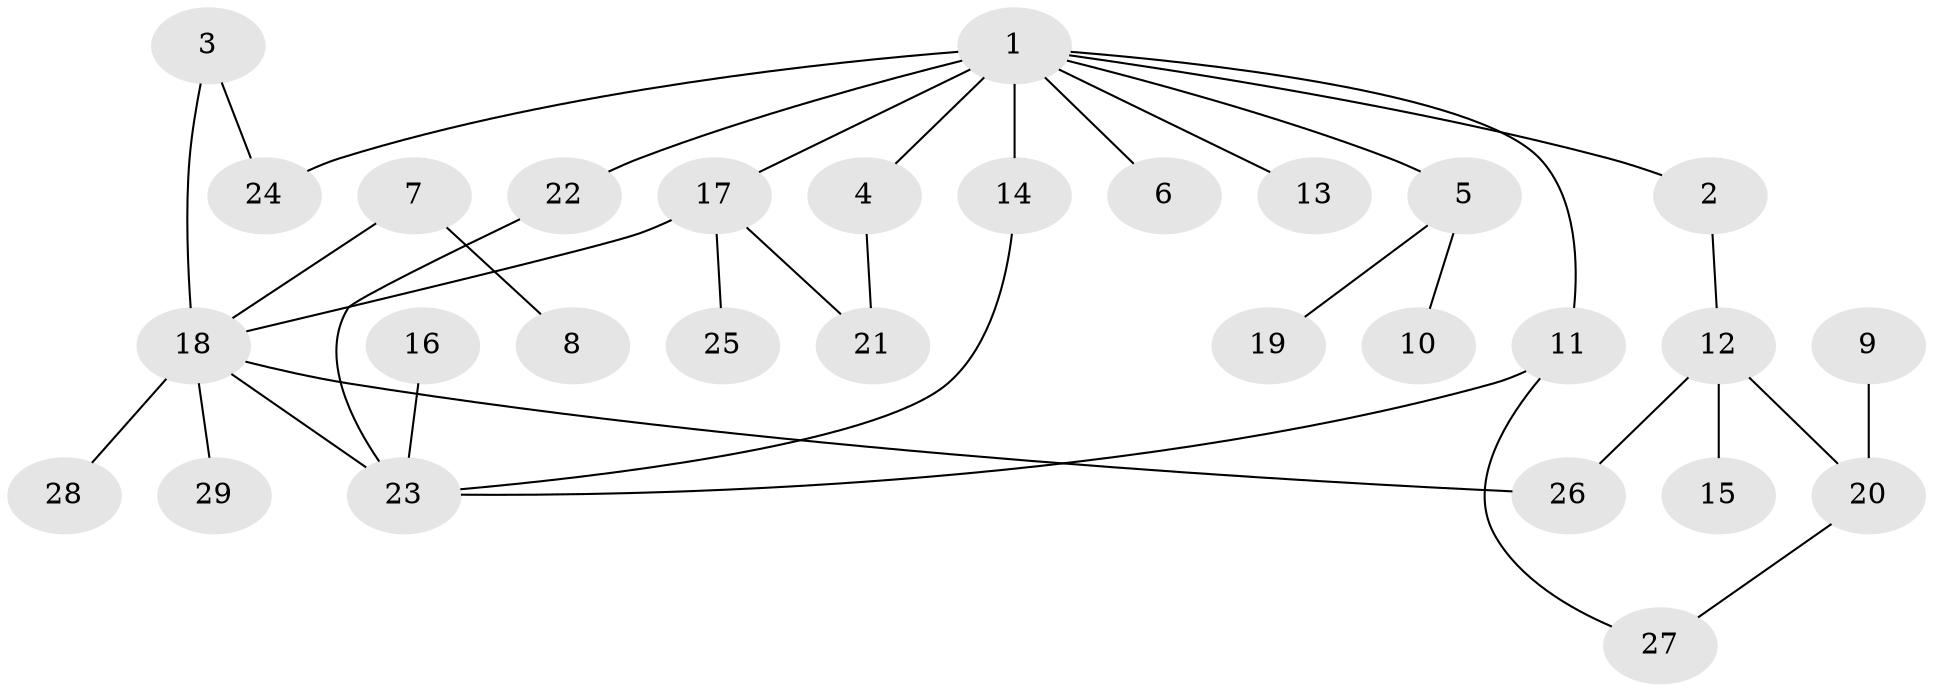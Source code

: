 // original degree distribution, {5: 0.05263157894736842, 6: 0.03508771929824561, 8: 0.017543859649122806, 2: 0.2982456140350877, 3: 0.12280701754385964, 4: 0.08771929824561403, 1: 0.38596491228070173}
// Generated by graph-tools (version 1.1) at 2025/49/03/09/25 03:49:21]
// undirected, 29 vertices, 35 edges
graph export_dot {
graph [start="1"]
  node [color=gray90,style=filled];
  1;
  2;
  3;
  4;
  5;
  6;
  7;
  8;
  9;
  10;
  11;
  12;
  13;
  14;
  15;
  16;
  17;
  18;
  19;
  20;
  21;
  22;
  23;
  24;
  25;
  26;
  27;
  28;
  29;
  1 -- 2 [weight=1.0];
  1 -- 4 [weight=1.0];
  1 -- 5 [weight=1.0];
  1 -- 6 [weight=1.0];
  1 -- 11 [weight=1.0];
  1 -- 13 [weight=1.0];
  1 -- 14 [weight=1.0];
  1 -- 17 [weight=2.0];
  1 -- 22 [weight=1.0];
  1 -- 24 [weight=1.0];
  2 -- 12 [weight=1.0];
  3 -- 18 [weight=1.0];
  3 -- 24 [weight=1.0];
  4 -- 21 [weight=1.0];
  5 -- 10 [weight=1.0];
  5 -- 19 [weight=1.0];
  7 -- 8 [weight=1.0];
  7 -- 18 [weight=1.0];
  9 -- 20 [weight=1.0];
  11 -- 23 [weight=1.0];
  11 -- 27 [weight=1.0];
  12 -- 15 [weight=1.0];
  12 -- 20 [weight=1.0];
  12 -- 26 [weight=1.0];
  14 -- 23 [weight=1.0];
  16 -- 23 [weight=1.0];
  17 -- 18 [weight=1.0];
  17 -- 21 [weight=2.0];
  17 -- 25 [weight=1.0];
  18 -- 23 [weight=2.0];
  18 -- 26 [weight=1.0];
  18 -- 28 [weight=1.0];
  18 -- 29 [weight=1.0];
  20 -- 27 [weight=1.0];
  22 -- 23 [weight=1.0];
}

